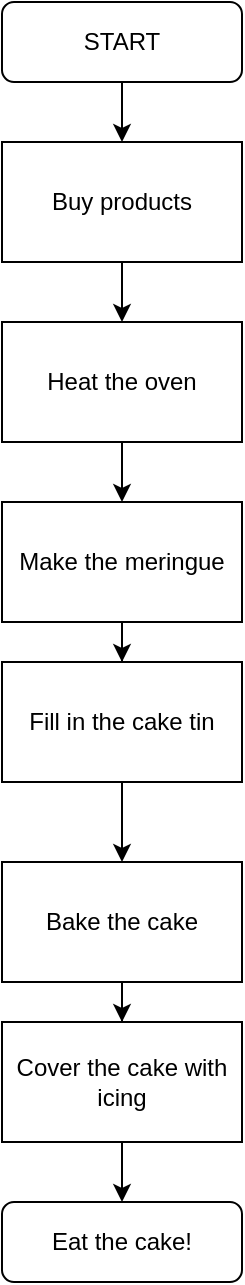 <mxfile version="14.2.4" type="device"><diagram id="C5RBs43oDa-KdzZeNtuy" name="Page-1"><mxGraphModel dx="1422" dy="739" grid="1" gridSize="10" guides="1" tooltips="1" connect="1" arrows="1" fold="1" page="1" pageScale="1" pageWidth="827" pageHeight="1169" math="0" shadow="0"><root><mxCell id="WIyWlLk6GJQsqaUBKTNV-0"/><mxCell id="WIyWlLk6GJQsqaUBKTNV-1" parent="WIyWlLk6GJQsqaUBKTNV-0"/><mxCell id="NkC9oHcT5qWfDZljyAFQ-11" value="" style="edgeStyle=orthogonalEdgeStyle;rounded=0;orthogonalLoop=1;jettySize=auto;html=1;" edge="1" parent="WIyWlLk6GJQsqaUBKTNV-1" source="WIyWlLk6GJQsqaUBKTNV-3" target="NkC9oHcT5qWfDZljyAFQ-0"><mxGeometry relative="1" as="geometry"/></mxCell><mxCell id="WIyWlLk6GJQsqaUBKTNV-3" value="START" style="rounded=1;whiteSpace=wrap;html=1;fontSize=12;glass=0;strokeWidth=1;shadow=0;" parent="WIyWlLk6GJQsqaUBKTNV-1" vertex="1"><mxGeometry x="160" y="30" width="120" height="40" as="geometry"/></mxCell><mxCell id="WIyWlLk6GJQsqaUBKTNV-11" value="Eat the cake!" style="rounded=1;whiteSpace=wrap;html=1;fontSize=12;glass=0;strokeWidth=1;shadow=0;" parent="WIyWlLk6GJQsqaUBKTNV-1" vertex="1"><mxGeometry x="160" y="630" width="120" height="40" as="geometry"/></mxCell><mxCell id="NkC9oHcT5qWfDZljyAFQ-15" value="" style="edgeStyle=orthogonalEdgeStyle;rounded=0;orthogonalLoop=1;jettySize=auto;html=1;" edge="1" parent="WIyWlLk6GJQsqaUBKTNV-1" source="NkC9oHcT5qWfDZljyAFQ-0" target="NkC9oHcT5qWfDZljyAFQ-4"><mxGeometry relative="1" as="geometry"/></mxCell><mxCell id="NkC9oHcT5qWfDZljyAFQ-0" value="Buy products" style="rounded=0;whiteSpace=wrap;html=1;direction=east;" vertex="1" parent="WIyWlLk6GJQsqaUBKTNV-1"><mxGeometry x="160" y="100" width="120" height="60" as="geometry"/></mxCell><mxCell id="NkC9oHcT5qWfDZljyAFQ-31" value="" style="edgeStyle=orthogonalEdgeStyle;rounded=0;orthogonalLoop=1;jettySize=auto;html=1;" edge="1" parent="WIyWlLk6GJQsqaUBKTNV-1" source="NkC9oHcT5qWfDZljyAFQ-1" target="NkC9oHcT5qWfDZljyAFQ-2"><mxGeometry relative="1" as="geometry"/></mxCell><mxCell id="NkC9oHcT5qWfDZljyAFQ-1" value="Bake the cake" style="rounded=0;whiteSpace=wrap;html=1;" vertex="1" parent="WIyWlLk6GJQsqaUBKTNV-1"><mxGeometry x="160" y="460" width="120" height="60" as="geometry"/></mxCell><mxCell id="NkC9oHcT5qWfDZljyAFQ-32" value="" style="edgeStyle=orthogonalEdgeStyle;rounded=0;orthogonalLoop=1;jettySize=auto;html=1;" edge="1" parent="WIyWlLk6GJQsqaUBKTNV-1" source="NkC9oHcT5qWfDZljyAFQ-2" target="WIyWlLk6GJQsqaUBKTNV-11"><mxGeometry relative="1" as="geometry"/></mxCell><mxCell id="NkC9oHcT5qWfDZljyAFQ-2" value="Cover the cake with icing" style="rounded=0;whiteSpace=wrap;html=1;" vertex="1" parent="WIyWlLk6GJQsqaUBKTNV-1"><mxGeometry x="160" y="540" width="120" height="60" as="geometry"/></mxCell><mxCell id="NkC9oHcT5qWfDZljyAFQ-25" value="" style="edgeStyle=orthogonalEdgeStyle;rounded=0;orthogonalLoop=1;jettySize=auto;html=1;" edge="1" parent="WIyWlLk6GJQsqaUBKTNV-1" source="NkC9oHcT5qWfDZljyAFQ-3" target="NkC9oHcT5qWfDZljyAFQ-14"><mxGeometry relative="1" as="geometry"/></mxCell><mxCell id="NkC9oHcT5qWfDZljyAFQ-3" value="Make the meringue" style="rounded=0;whiteSpace=wrap;html=1;" vertex="1" parent="WIyWlLk6GJQsqaUBKTNV-1"><mxGeometry x="160" y="280" width="120" height="60" as="geometry"/></mxCell><mxCell id="NkC9oHcT5qWfDZljyAFQ-21" value="" style="edgeStyle=orthogonalEdgeStyle;rounded=0;orthogonalLoop=1;jettySize=auto;html=1;" edge="1" parent="WIyWlLk6GJQsqaUBKTNV-1" source="NkC9oHcT5qWfDZljyAFQ-4"><mxGeometry relative="1" as="geometry"><mxPoint x="220" y="280" as="targetPoint"/></mxGeometry></mxCell><mxCell id="NkC9oHcT5qWfDZljyAFQ-4" value="Heat the oven" style="rounded=0;whiteSpace=wrap;html=1;direction=west;" vertex="1" parent="WIyWlLk6GJQsqaUBKTNV-1"><mxGeometry x="160" y="190" width="120" height="60" as="geometry"/></mxCell><mxCell id="NkC9oHcT5qWfDZljyAFQ-30" value="" style="edgeStyle=orthogonalEdgeStyle;rounded=0;orthogonalLoop=1;jettySize=auto;html=1;" edge="1" parent="WIyWlLk6GJQsqaUBKTNV-1" source="NkC9oHcT5qWfDZljyAFQ-14" target="NkC9oHcT5qWfDZljyAFQ-1"><mxGeometry relative="1" as="geometry"/></mxCell><mxCell id="NkC9oHcT5qWfDZljyAFQ-14" value="Fill in the cake tin" style="rounded=0;whiteSpace=wrap;html=1;" vertex="1" parent="WIyWlLk6GJQsqaUBKTNV-1"><mxGeometry x="160" y="360" width="120" height="60" as="geometry"/></mxCell></root></mxGraphModel></diagram></mxfile>